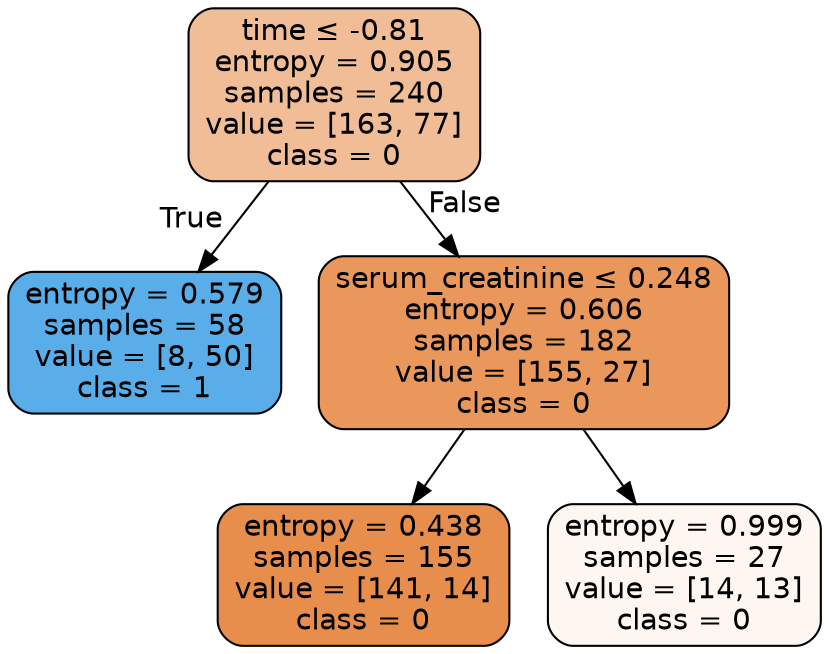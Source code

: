 digraph Tree {
node [shape=box, style="filled, rounded", color="black", fontname=helvetica] ;
edge [fontname=helvetica] ;
0 [label=<time &le; -0.81<br/>entropy = 0.905<br/>samples = 240<br/>value = [163, 77]<br/>class = 0>, fillcolor="#f1bd97"] ;
1 [label=<entropy = 0.579<br/>samples = 58<br/>value = [8, 50]<br/>class = 1>, fillcolor="#59ade9"] ;
0 -> 1 [labeldistance=2.5, labelangle=45, headlabel="True"] ;
2 [label=<serum_creatinine &le; 0.248<br/>entropy = 0.606<br/>samples = 182<br/>value = [155, 27]<br/>class = 0>, fillcolor="#ea975b"] ;
0 -> 2 [labeldistance=2.5, labelangle=-45, headlabel="False"] ;
3 [label=<entropy = 0.438<br/>samples = 155<br/>value = [141, 14]<br/>class = 0>, fillcolor="#e88e4d"] ;
2 -> 3 ;
4 [label=<entropy = 0.999<br/>samples = 27<br/>value = [14, 13]<br/>class = 0>, fillcolor="#fdf6f1"] ;
2 -> 4 ;
}
